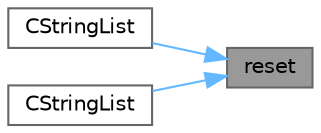 digraph "reset"
{
 // LATEX_PDF_SIZE
  bgcolor="transparent";
  edge [fontname=Helvetica,fontsize=10,labelfontname=Helvetica,labelfontsize=10];
  node [fontname=Helvetica,fontsize=10,shape=box,height=0.2,width=0.4];
  rankdir="RL";
  Node1 [id="Node000001",label="reset",height=0.2,width=0.4,color="gray40", fillcolor="grey60", style="filled", fontcolor="black",tooltip=" "];
  Node1 -> Node2 [id="edge1_Node000001_Node000002",dir="back",color="steelblue1",style="solid",tooltip=" "];
  Node2 [id="Node000002",label="CStringList",height=0.2,width=0.4,color="grey40", fillcolor="white", style="filled",URL="$classFoam_1_1CStringList.html#afd78ce8ca1f0aaa0a8e127be895c6ad6",tooltip=" "];
  Node1 -> Node3 [id="edge2_Node000001_Node000003",dir="back",color="steelblue1",style="solid",tooltip=" "];
  Node3 [id="Node000003",label="CStringList",height=0.2,width=0.4,color="grey40", fillcolor="white", style="filled",URL="$classFoam_1_1CStringList.html#a412240dc1afffe9ee1af634b192a62a8",tooltip=" "];
}
